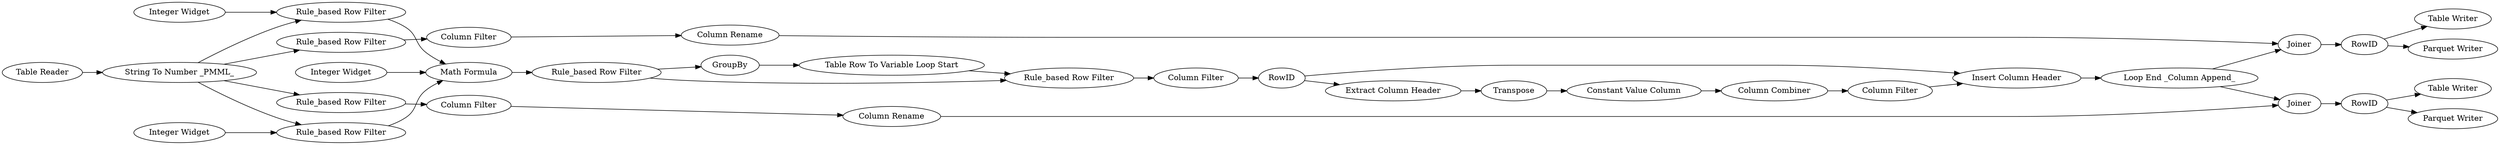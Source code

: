 digraph {
	12 -> 15
	13 -> 15
	24 -> 26
	7 -> 8
	41 -> 7
	4 -> 5
	8 -> 9
	23 -> 24
	12 -> 14
	9 -> 30
	27 -> 28
	34 -> 10
	41 -> 5
	29 -> 30
	32 -> 34
	26 -> 27
	17 -> 22
	42 -> 31
	5 -> 10
	39 -> 43
	10 -> 12
	37 -> 38
	1 -> 41
	22 -> 29
	29 -> 39
	42 -> 45
	43 -> 40
	15 -> 16
	41 -> 36
	14 -> 13
	36 -> 37
	11 -> 10
	17 -> 23
	38 -> 39
	41 -> 34
	30 -> 42
	28 -> 22
	16 -> 17
	43 -> 46
	27 [label="Column Combiner"]
	7 [label="Rule_based Row Filter"]
	9 [label="Column Rename"]
	45 [label="Parquet Writer"]
	26 [label="Constant Value Column"]
	8 [label="Column Filter"]
	32 [label="Integer Widget"]
	17 [label=RowID]
	24 [label=Transpose]
	41 [label="String To Number _PMML_"]
	31 [label="Table Writer"]
	15 [label="Rule_based Row Filter"]
	10 [label="Math Formula"]
	12 [label="Rule_based Row Filter"]
	16 [label="Column Filter"]
	1 [label="Table Reader"]
	42 [label=RowID]
	22 [label="Insert Column Header"]
	28 [label="Column Filter"]
	23 [label="Extract Column Header"]
	4 [label="Integer Widget"]
	11 [label="Integer Widget"]
	14 [label=GroupBy]
	38 [label="Column Rename"]
	5 [label="Rule_based Row Filter"]
	13 [label="Table Row To Variable Loop Start"]
	43 [label=RowID]
	34 [label="Rule_based Row Filter"]
	29 [label="Loop End _Column Append_"]
	36 [label="Rule_based Row Filter"]
	46 [label="Parquet Writer"]
	40 [label="Table Writer"]
	39 [label=Joiner]
	30 [label=Joiner]
	37 [label="Column Filter"]
	rankdir=LR
}
